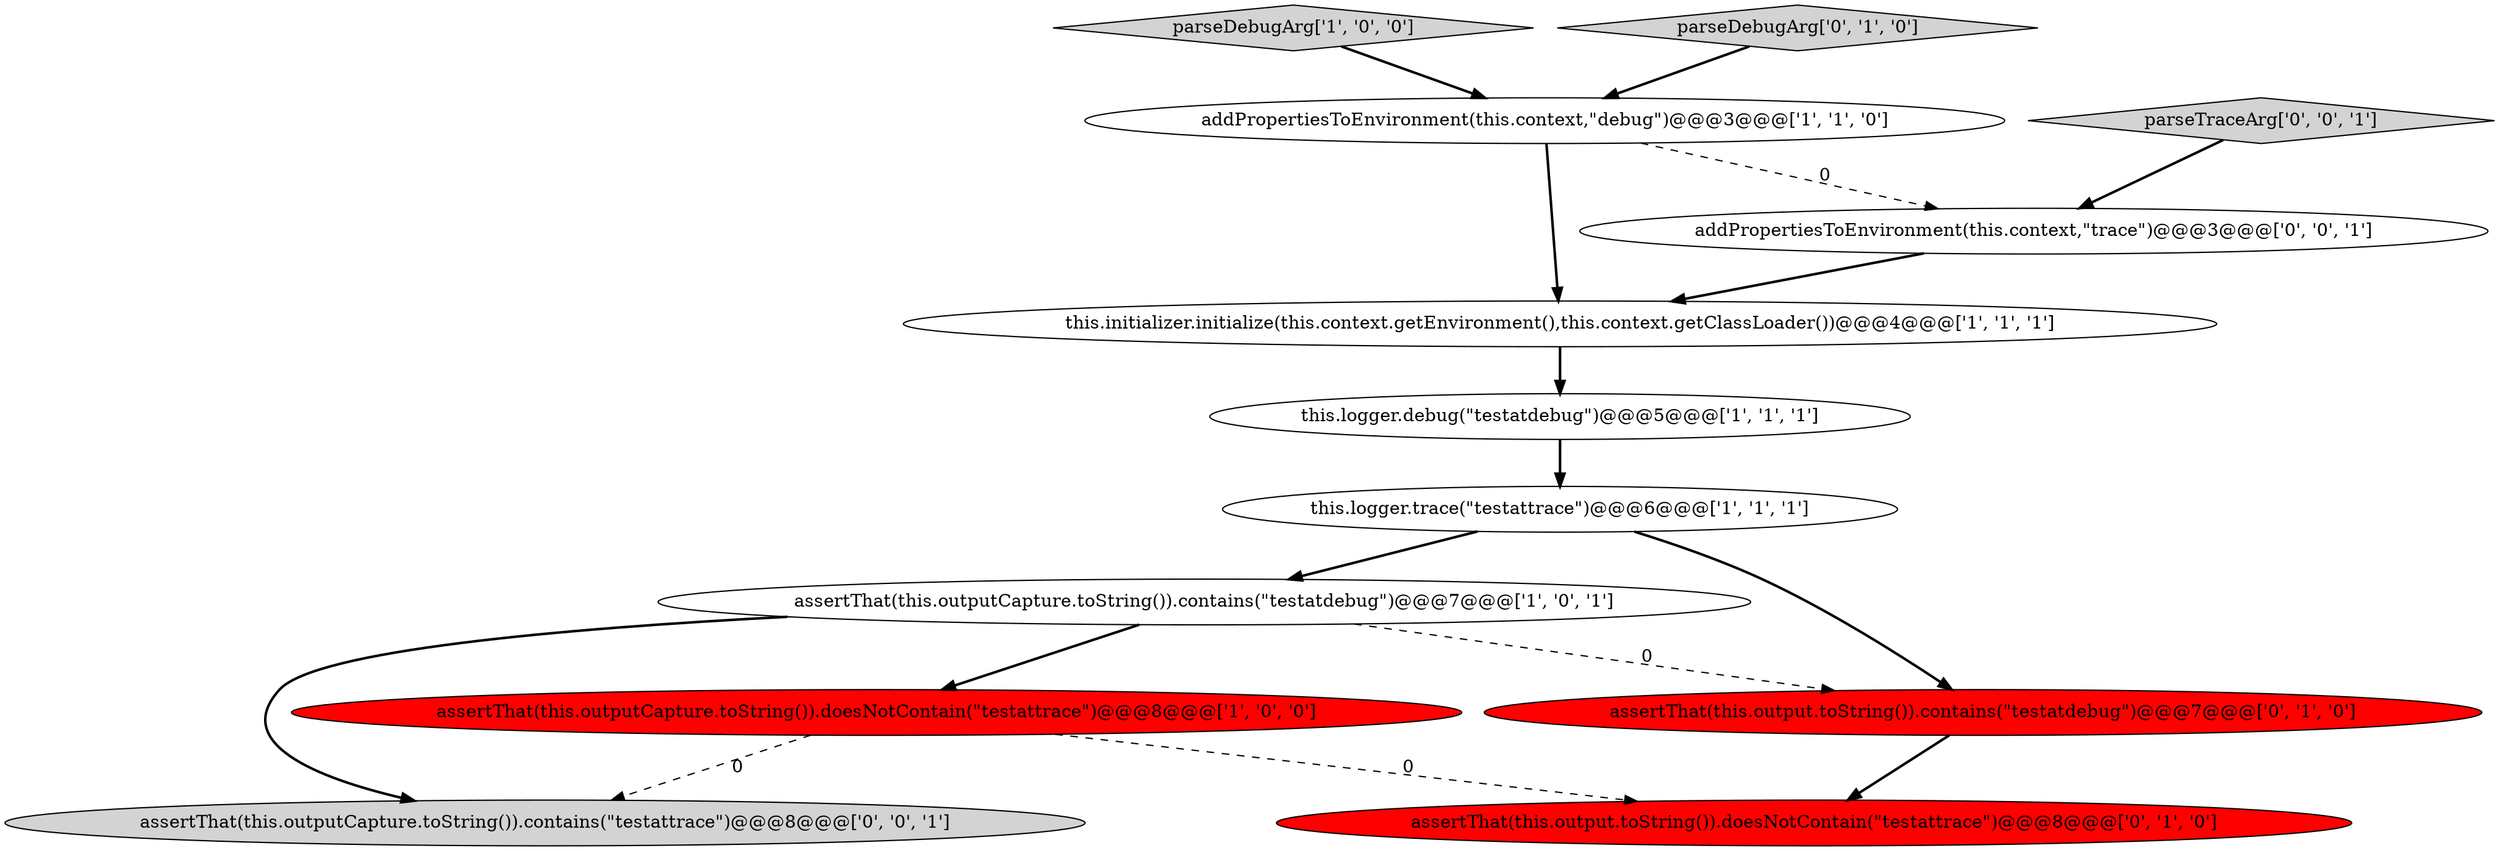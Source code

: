 digraph {
11 [style = filled, label = "addPropertiesToEnvironment(this.context,\"trace\")@@@3@@@['0', '0', '1']", fillcolor = white, shape = ellipse image = "AAA0AAABBB3BBB"];
4 [style = filled, label = "parseDebugArg['1', '0', '0']", fillcolor = lightgray, shape = diamond image = "AAA0AAABBB1BBB"];
2 [style = filled, label = "this.initializer.initialize(this.context.getEnvironment(),this.context.getClassLoader())@@@4@@@['1', '1', '1']", fillcolor = white, shape = ellipse image = "AAA0AAABBB1BBB"];
6 [style = filled, label = "this.logger.debug(\"testatdebug\")@@@5@@@['1', '1', '1']", fillcolor = white, shape = ellipse image = "AAA0AAABBB1BBB"];
7 [style = filled, label = "parseDebugArg['0', '1', '0']", fillcolor = lightgray, shape = diamond image = "AAA0AAABBB2BBB"];
0 [style = filled, label = "this.logger.trace(\"testattrace\")@@@6@@@['1', '1', '1']", fillcolor = white, shape = ellipse image = "AAA0AAABBB1BBB"];
5 [style = filled, label = "addPropertiesToEnvironment(this.context,\"debug\")@@@3@@@['1', '1', '0']", fillcolor = white, shape = ellipse image = "AAA0AAABBB1BBB"];
8 [style = filled, label = "assertThat(this.output.toString()).doesNotContain(\"testattrace\")@@@8@@@['0', '1', '0']", fillcolor = red, shape = ellipse image = "AAA1AAABBB2BBB"];
1 [style = filled, label = "assertThat(this.outputCapture.toString()).contains(\"testatdebug\")@@@7@@@['1', '0', '1']", fillcolor = white, shape = ellipse image = "AAA0AAABBB1BBB"];
9 [style = filled, label = "assertThat(this.output.toString()).contains(\"testatdebug\")@@@7@@@['0', '1', '0']", fillcolor = red, shape = ellipse image = "AAA1AAABBB2BBB"];
10 [style = filled, label = "parseTraceArg['0', '0', '1']", fillcolor = lightgray, shape = diamond image = "AAA0AAABBB3BBB"];
12 [style = filled, label = "assertThat(this.outputCapture.toString()).contains(\"testattrace\")@@@8@@@['0', '0', '1']", fillcolor = lightgray, shape = ellipse image = "AAA0AAABBB3BBB"];
3 [style = filled, label = "assertThat(this.outputCapture.toString()).doesNotContain(\"testattrace\")@@@8@@@['1', '0', '0']", fillcolor = red, shape = ellipse image = "AAA1AAABBB1BBB"];
1->3 [style = bold, label=""];
3->8 [style = dashed, label="0"];
1->9 [style = dashed, label="0"];
5->2 [style = bold, label=""];
0->9 [style = bold, label=""];
7->5 [style = bold, label=""];
6->0 [style = bold, label=""];
10->11 [style = bold, label=""];
3->12 [style = dashed, label="0"];
5->11 [style = dashed, label="0"];
9->8 [style = bold, label=""];
4->5 [style = bold, label=""];
0->1 [style = bold, label=""];
2->6 [style = bold, label=""];
11->2 [style = bold, label=""];
1->12 [style = bold, label=""];
}
